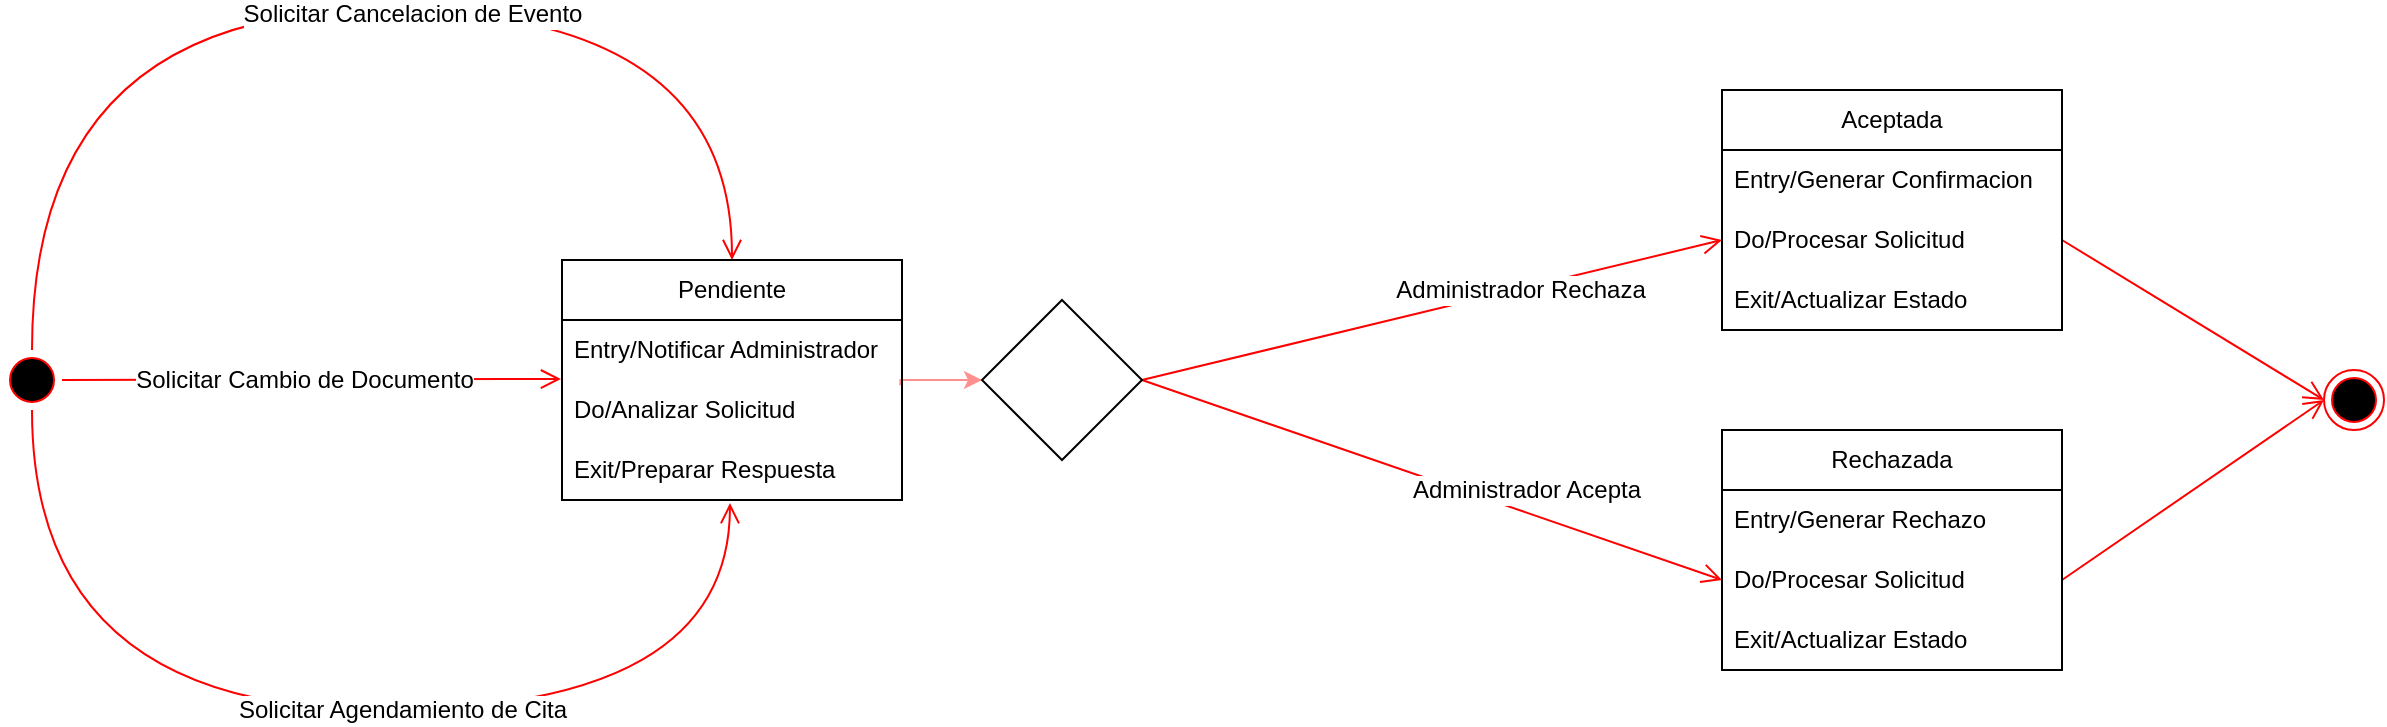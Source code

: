 <mxfile version="28.0.6">
  <diagram name="Página-1" id="WkdhrtJlMCfBrtQM8K9b">
    <mxGraphModel grid="1" page="1" gridSize="10" guides="1" tooltips="1" connect="1" arrows="1" fold="1" pageScale="1" pageWidth="827" pageHeight="1169" math="0" shadow="0">
      <root>
        <mxCell id="0" />
        <mxCell id="1" parent="0" />
        <mxCell id="8NRa6u4Ln_OSPHEN5wOY-1" value="" style="ellipse;html=1;shape=startState;fillColor=#000000;strokeColor=#ff0000;" vertex="1" parent="1">
          <mxGeometry x="50" y="240" width="30" height="30" as="geometry" />
        </mxCell>
        <mxCell id="8NRa6u4Ln_OSPHEN5wOY-2" value="" style="html=1;verticalAlign=bottom;endArrow=open;endSize=8;strokeColor=#ff0000;rounded=0;fontSize=12;entryX=-0.003;entryY=-0.017;entryDx=0;entryDy=0;entryPerimeter=0;" edge="1" parent="1" source="8NRa6u4Ln_OSPHEN5wOY-1" target="B1OxZGB7kN87Q20v1KVD-11">
          <mxGeometry relative="1" as="geometry">
            <mxPoint x="320" y="250" as="targetPoint" />
          </mxGeometry>
        </mxCell>
        <mxCell id="8NRa6u4Ln_OSPHEN5wOY-29" value="Solicitar Cambio de Documento" style="edgeLabel;html=1;align=center;verticalAlign=middle;resizable=0;points=[];fontSize=12;" vertex="1" connectable="0" parent="8NRa6u4Ln_OSPHEN5wOY-2">
          <mxGeometry x="-0.355" y="-2" relative="1" as="geometry">
            <mxPoint x="40" y="-2" as="offset" />
          </mxGeometry>
        </mxCell>
        <mxCell id="8NRa6u4Ln_OSPHEN5wOY-9" style="edgeStyle=none;curved=1;rounded=0;orthogonalLoop=1;jettySize=auto;html=1;entryX=0;entryY=0.5;entryDx=0;entryDy=0;fontSize=12;startSize=8;endSize=8;" edge="1" parent="1">
          <mxGeometry relative="1" as="geometry">
            <mxPoint x="358.0" y="255" as="sourcePoint" />
            <mxPoint x="358.0" y="255" as="targetPoint" />
          </mxGeometry>
        </mxCell>
        <mxCell id="8NRa6u4Ln_OSPHEN5wOY-10" style="edgeStyle=none;curved=1;rounded=0;orthogonalLoop=1;jettySize=auto;html=1;entryX=0;entryY=0.5;entryDx=0;entryDy=0;fontSize=12;startSize=8;endSize=8;" edge="1" parent="1">
          <mxGeometry relative="1" as="geometry">
            <mxPoint x="358.0" y="255" as="sourcePoint" />
            <mxPoint x="358.0" y="255" as="targetPoint" />
          </mxGeometry>
        </mxCell>
        <mxCell id="B1OxZGB7kN87Q20v1KVD-2" style="edgeStyle=orthogonalEdgeStyle;rounded=0;orthogonalLoop=1;jettySize=auto;html=1;entryX=0;entryY=0.5;entryDx=0;entryDy=0;strokeColor=light-dark(#FF9090,#FF9090);exitX=0.995;exitY=0.089;exitDx=0;exitDy=0;exitPerimeter=0;" edge="1" parent="1" source="B1OxZGB7kN87Q20v1KVD-11" target="B1OxZGB7kN87Q20v1KVD-1">
          <mxGeometry relative="1" as="geometry">
            <mxPoint x="469" y="255" as="sourcePoint" />
            <Array as="points">
              <mxPoint x="499" y="255" />
            </Array>
          </mxGeometry>
        </mxCell>
        <mxCell id="8NRa6u4Ln_OSPHEN5wOY-12" value="" style="html=1;verticalAlign=bottom;endArrow=open;endSize=8;strokeColor=#ff0000;rounded=0;fontSize=12;entryX=0.494;entryY=1.052;entryDx=0;entryDy=0;exitX=0.5;exitY=1;exitDx=0;exitDy=0;edgeStyle=orthogonalEdgeStyle;curved=1;entryPerimeter=0;" edge="1" parent="1" source="8NRa6u4Ln_OSPHEN5wOY-1" target="B1OxZGB7kN87Q20v1KVD-12">
          <mxGeometry relative="1" as="geometry">
            <mxPoint x="414" y="280" as="targetPoint" />
            <mxPoint x="410" y="140" as="sourcePoint" />
            <Array as="points">
              <mxPoint x="65" y="420" />
              <mxPoint x="414" y="420" />
            </Array>
          </mxGeometry>
        </mxCell>
        <mxCell id="8NRa6u4Ln_OSPHEN5wOY-28" value="Solicitar Agendamiento de Cita" style="edgeLabel;html=1;align=center;verticalAlign=middle;resizable=0;points=[];fontSize=12;" vertex="1" connectable="0" parent="8NRa6u4Ln_OSPHEN5wOY-12">
          <mxGeometry x="0.134" y="-3" relative="1" as="geometry">
            <mxPoint x="-7" y="-3" as="offset" />
          </mxGeometry>
        </mxCell>
        <mxCell id="8NRa6u4Ln_OSPHEN5wOY-13" value="" style="html=1;verticalAlign=bottom;endArrow=open;endSize=8;strokeColor=#FF0000;rounded=0;fontSize=12;entryX=0.5;entryY=0;entryDx=0;entryDy=0;exitX=0.5;exitY=0;exitDx=0;exitDy=0;edgeStyle=orthogonalEdgeStyle;curved=1;" edge="1" parent="1" source="8NRa6u4Ln_OSPHEN5wOY-1" target="B1OxZGB7kN87Q20v1KVD-9">
          <mxGeometry relative="1" as="geometry">
            <mxPoint x="414" y="230" as="targetPoint" />
            <mxPoint x="413" y="180" as="sourcePoint" />
            <Array as="points">
              <mxPoint x="65" y="70" />
              <mxPoint x="415" y="70" />
            </Array>
          </mxGeometry>
        </mxCell>
        <mxCell id="8NRa6u4Ln_OSPHEN5wOY-30" value="Solicitar Cancelacion de Evento" style="edgeLabel;html=1;align=center;verticalAlign=middle;resizable=0;points=[];fontSize=12;" vertex="1" connectable="0" parent="8NRa6u4Ln_OSPHEN5wOY-13">
          <mxGeometry x="0.117" y="-2" relative="1" as="geometry">
            <mxPoint as="offset" />
          </mxGeometry>
        </mxCell>
        <mxCell id="8NRa6u4Ln_OSPHEN5wOY-16" value="" style="html=1;verticalAlign=bottom;endArrow=open;endSize=8;strokeColor=#ff0000;rounded=0;fontSize=12;entryX=0;entryY=0.5;entryDx=0;entryDy=0;exitX=1;exitY=0.5;exitDx=0;exitDy=0;" edge="1" parent="1" source="B1OxZGB7kN87Q20v1KVD-1" target="B1OxZGB7kN87Q20v1KVD-19">
          <mxGeometry relative="1" as="geometry">
            <mxPoint x="1005.0" y="367.48" as="targetPoint" />
            <mxPoint x="630" y="252.48" as="sourcePoint" />
          </mxGeometry>
        </mxCell>
        <mxCell id="8NRa6u4Ln_OSPHEN5wOY-32" value="Administrador Acepta" style="edgeLabel;html=1;align=center;verticalAlign=middle;resizable=0;points=[];fontSize=12;" vertex="1" connectable="0" parent="8NRa6u4Ln_OSPHEN5wOY-16">
          <mxGeometry x="0.099" y="-1" relative="1" as="geometry">
            <mxPoint x="33" y="-1" as="offset" />
          </mxGeometry>
        </mxCell>
        <mxCell id="8NRa6u4Ln_OSPHEN5wOY-18" value="" style="html=1;verticalAlign=bottom;endArrow=open;endSize=8;strokeColor=#ff0000;rounded=0;fontSize=12;entryX=0;entryY=0.5;entryDx=0;entryDy=0;exitX=1;exitY=0.5;exitDx=0;exitDy=0;" edge="1" parent="1" source="B1OxZGB7kN87Q20v1KVD-1" target="B1OxZGB7kN87Q20v1KVD-15">
          <mxGeometry relative="1" as="geometry">
            <mxPoint x="995.0" y="200" as="targetPoint" />
            <mxPoint x="630" y="250" as="sourcePoint" />
          </mxGeometry>
        </mxCell>
        <mxCell id="8NRa6u4Ln_OSPHEN5wOY-33" value="Administrador Rechaza" style="edgeLabel;html=1;align=center;verticalAlign=middle;resizable=0;points=[];fontSize=12;" vertex="1" connectable="0" parent="8NRa6u4Ln_OSPHEN5wOY-18">
          <mxGeometry x="0.197" y="-3" relative="1" as="geometry">
            <mxPoint x="15" y="-6" as="offset" />
          </mxGeometry>
        </mxCell>
        <mxCell id="8NRa6u4Ln_OSPHEN5wOY-24" value="" style="html=1;verticalAlign=bottom;endArrow=open;endSize=8;strokeColor=#ff0000;rounded=0;fontSize=12;exitX=1;exitY=0.5;exitDx=0;exitDy=0;entryX=0;entryY=0.5;entryDx=0;entryDy=0;" edge="1" parent="1" source="B1OxZGB7kN87Q20v1KVD-19" target="8NRa6u4Ln_OSPHEN5wOY-26">
          <mxGeometry relative="1" as="geometry">
            <mxPoint x="1240" y="410" as="targetPoint" />
            <mxPoint x="1050.0" y="345" as="sourcePoint" />
            <Array as="points" />
          </mxGeometry>
        </mxCell>
        <mxCell id="8NRa6u4Ln_OSPHEN5wOY-25" value="" style="html=1;verticalAlign=bottom;endArrow=open;endSize=8;strokeColor=#ff0000;rounded=0;fontSize=12;entryX=0;entryY=0.5;entryDx=0;entryDy=0;exitX=1;exitY=0.5;exitDx=0;exitDy=0;" edge="1" parent="1" source="B1OxZGB7kN87Q20v1KVD-15" target="8NRa6u4Ln_OSPHEN5wOY-26">
          <mxGeometry relative="1" as="geometry">
            <mxPoint x="874" y="610" as="targetPoint" />
            <mxPoint x="1050.0" y="225" as="sourcePoint" />
          </mxGeometry>
        </mxCell>
        <mxCell id="8NRa6u4Ln_OSPHEN5wOY-26" value="" style="ellipse;html=1;shape=endState;fillColor=#000000;strokeColor=#ff0000;" vertex="1" parent="1">
          <mxGeometry x="1211" y="250" width="30" height="30" as="geometry" />
        </mxCell>
        <mxCell id="B1OxZGB7kN87Q20v1KVD-1" value="" style="rhombus;whiteSpace=wrap;html=1;" vertex="1" parent="1">
          <mxGeometry x="540" y="215" width="80" height="80" as="geometry" />
        </mxCell>
        <mxCell id="B1OxZGB7kN87Q20v1KVD-9" value="Pendiente" style="swimlane;fontStyle=0;childLayout=stackLayout;horizontal=1;startSize=30;horizontalStack=0;resizeParent=1;resizeParentMax=0;resizeLast=0;collapsible=1;marginBottom=0;whiteSpace=wrap;html=1;" vertex="1" parent="1">
          <mxGeometry x="330" y="195" width="170" height="120" as="geometry" />
        </mxCell>
        <mxCell id="B1OxZGB7kN87Q20v1KVD-10" value="Entry/Notificar Administrador" style="text;strokeColor=none;fillColor=none;align=left;verticalAlign=middle;spacingLeft=4;spacingRight=4;overflow=hidden;points=[[0,0.5],[1,0.5]];portConstraint=eastwest;rotatable=0;whiteSpace=wrap;html=1;" vertex="1" parent="B1OxZGB7kN87Q20v1KVD-9">
          <mxGeometry y="30" width="170" height="30" as="geometry" />
        </mxCell>
        <mxCell id="B1OxZGB7kN87Q20v1KVD-11" value="Do/Analizar Solicitud" style="text;strokeColor=none;fillColor=none;align=left;verticalAlign=middle;spacingLeft=4;spacingRight=4;overflow=hidden;points=[[0,0.5],[1,0.5]];portConstraint=eastwest;rotatable=0;whiteSpace=wrap;html=1;" vertex="1" parent="B1OxZGB7kN87Q20v1KVD-9">
          <mxGeometry y="60" width="170" height="30" as="geometry" />
        </mxCell>
        <mxCell id="B1OxZGB7kN87Q20v1KVD-12" value="Exit/Preparar Respuesta" style="text;strokeColor=none;fillColor=none;align=left;verticalAlign=middle;spacingLeft=4;spacingRight=4;overflow=hidden;points=[[0,0.5],[1,0.5]];portConstraint=eastwest;rotatable=0;whiteSpace=wrap;html=1;" vertex="1" parent="B1OxZGB7kN87Q20v1KVD-9">
          <mxGeometry y="90" width="170" height="30" as="geometry" />
        </mxCell>
        <mxCell id="B1OxZGB7kN87Q20v1KVD-13" value="Aceptada" style="swimlane;fontStyle=0;childLayout=stackLayout;horizontal=1;startSize=30;horizontalStack=0;resizeParent=1;resizeParentMax=0;resizeLast=0;collapsible=1;marginBottom=0;whiteSpace=wrap;html=1;" vertex="1" parent="1">
          <mxGeometry x="910" y="110" width="170" height="120" as="geometry" />
        </mxCell>
        <mxCell id="B1OxZGB7kN87Q20v1KVD-14" value="Entry/Generar Confirmacion" style="text;strokeColor=none;fillColor=none;align=left;verticalAlign=middle;spacingLeft=4;spacingRight=4;overflow=hidden;points=[[0,0.5],[1,0.5]];portConstraint=eastwest;rotatable=0;whiteSpace=wrap;html=1;" vertex="1" parent="B1OxZGB7kN87Q20v1KVD-13">
          <mxGeometry y="30" width="170" height="30" as="geometry" />
        </mxCell>
        <mxCell id="B1OxZGB7kN87Q20v1KVD-15" value="Do/Procesar Solicitud" style="text;strokeColor=none;fillColor=none;align=left;verticalAlign=middle;spacingLeft=4;spacingRight=4;overflow=hidden;points=[[0,0.5],[1,0.5]];portConstraint=eastwest;rotatable=0;whiteSpace=wrap;html=1;" vertex="1" parent="B1OxZGB7kN87Q20v1KVD-13">
          <mxGeometry y="60" width="170" height="30" as="geometry" />
        </mxCell>
        <mxCell id="B1OxZGB7kN87Q20v1KVD-16" value="Exit/Actualizar Estado" style="text;strokeColor=none;fillColor=none;align=left;verticalAlign=middle;spacingLeft=4;spacingRight=4;overflow=hidden;points=[[0,0.5],[1,0.5]];portConstraint=eastwest;rotatable=0;whiteSpace=wrap;html=1;" vertex="1" parent="B1OxZGB7kN87Q20v1KVD-13">
          <mxGeometry y="90" width="170" height="30" as="geometry" />
        </mxCell>
        <mxCell id="B1OxZGB7kN87Q20v1KVD-17" value="Rechazada" style="swimlane;fontStyle=0;childLayout=stackLayout;horizontal=1;startSize=30;horizontalStack=0;resizeParent=1;resizeParentMax=0;resizeLast=0;collapsible=1;marginBottom=0;whiteSpace=wrap;html=1;" vertex="1" parent="1">
          <mxGeometry x="910" y="280" width="170" height="120" as="geometry" />
        </mxCell>
        <mxCell id="B1OxZGB7kN87Q20v1KVD-18" value="Entry/Generar Rechazo" style="text;strokeColor=none;fillColor=none;align=left;verticalAlign=middle;spacingLeft=4;spacingRight=4;overflow=hidden;points=[[0,0.5],[1,0.5]];portConstraint=eastwest;rotatable=0;whiteSpace=wrap;html=1;" vertex="1" parent="B1OxZGB7kN87Q20v1KVD-17">
          <mxGeometry y="30" width="170" height="30" as="geometry" />
        </mxCell>
        <mxCell id="B1OxZGB7kN87Q20v1KVD-19" value="Do/Procesar Solicitud" style="text;strokeColor=none;fillColor=none;align=left;verticalAlign=middle;spacingLeft=4;spacingRight=4;overflow=hidden;points=[[0,0.5],[1,0.5]];portConstraint=eastwest;rotatable=0;whiteSpace=wrap;html=1;" vertex="1" parent="B1OxZGB7kN87Q20v1KVD-17">
          <mxGeometry y="60" width="170" height="30" as="geometry" />
        </mxCell>
        <mxCell id="B1OxZGB7kN87Q20v1KVD-20" value="Exit/Actualizar Estado" style="text;strokeColor=none;fillColor=none;align=left;verticalAlign=middle;spacingLeft=4;spacingRight=4;overflow=hidden;points=[[0,0.5],[1,0.5]];portConstraint=eastwest;rotatable=0;whiteSpace=wrap;html=1;" vertex="1" parent="B1OxZGB7kN87Q20v1KVD-17">
          <mxGeometry y="90" width="170" height="30" as="geometry" />
        </mxCell>
      </root>
    </mxGraphModel>
  </diagram>
</mxfile>
